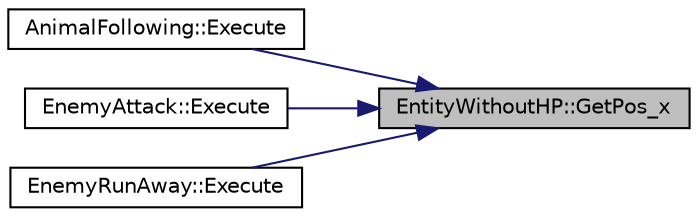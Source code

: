 digraph "EntityWithoutHP::GetPos_x"
{
 // LATEX_PDF_SIZE
  bgcolor="transparent";
  edge [fontname="Helvetica",fontsize="10",labelfontname="Helvetica",labelfontsize="10"];
  node [fontname="Helvetica",fontsize="10",shape=record];
  rankdir="RL";
  Node1 [label="EntityWithoutHP::GetPos_x",height=0.2,width=0.4,color="black", fillcolor="grey75", style="filled", fontcolor="black",tooltip="Retourne la position sur l'axe des x de l'entité (horizontale)."];
  Node1 -> Node2 [dir="back",color="midnightblue",fontsize="10",style="solid",fontname="Helvetica"];
  Node2 [label="AnimalFollowing::Execute",height=0.2,width=0.4,color="black",URL="$classAnimalFollowing.html#af1712ef260f6e99602db5acc868825f5",tooltip="Execution de l'état. L'Animal se déplace en direction du joueur. Il entre en état AnimalWalking si il..."];
  Node1 -> Node3 [dir="back",color="midnightblue",fontsize="10",style="solid",fontname="Helvetica"];
  Node3 [label="EnemyAttack::Execute",height=0.2,width=0.4,color="black",URL="$classEnemyAttack.html#a3da580ed9a1f68dab67de66a210bfe30",tooltip="Execution de l'état. L'Enemy se déplace en direciton du Player, et si il est assez proche il l'attaqu..."];
  Node1 -> Node4 [dir="back",color="midnightblue",fontsize="10",style="solid",fontname="Helvetica"];
  Node4 [label="EnemyRunAway::Execute",height=0.2,width=0.4,color="black",URL="$classEnemyRunAway.html#a5024c29a69c0229bc6a34ffa44436020",tooltip="Execution de l'état. L'Enemy se déplace dans la direciton opposé du Player. Si il est assez loin,..."];
}
